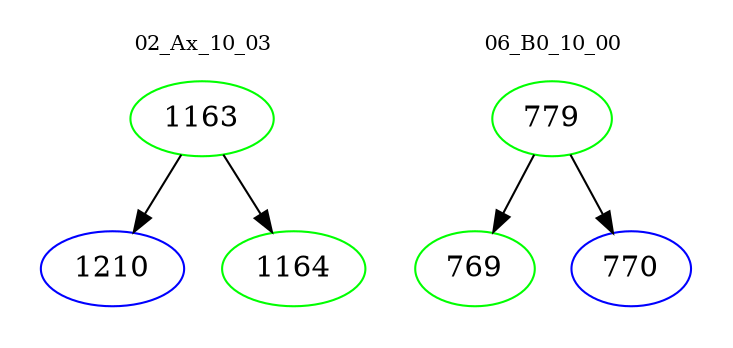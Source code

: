 digraph{
subgraph cluster_0 {
color = white
label = "02_Ax_10_03";
fontsize=10;
T0_1163 [label="1163", color="green"]
T0_1163 -> T0_1210 [color="black"]
T0_1210 [label="1210", color="blue"]
T0_1163 -> T0_1164 [color="black"]
T0_1164 [label="1164", color="green"]
}
subgraph cluster_1 {
color = white
label = "06_B0_10_00";
fontsize=10;
T1_779 [label="779", color="green"]
T1_779 -> T1_769 [color="black"]
T1_769 [label="769", color="green"]
T1_779 -> T1_770 [color="black"]
T1_770 [label="770", color="blue"]
}
}
